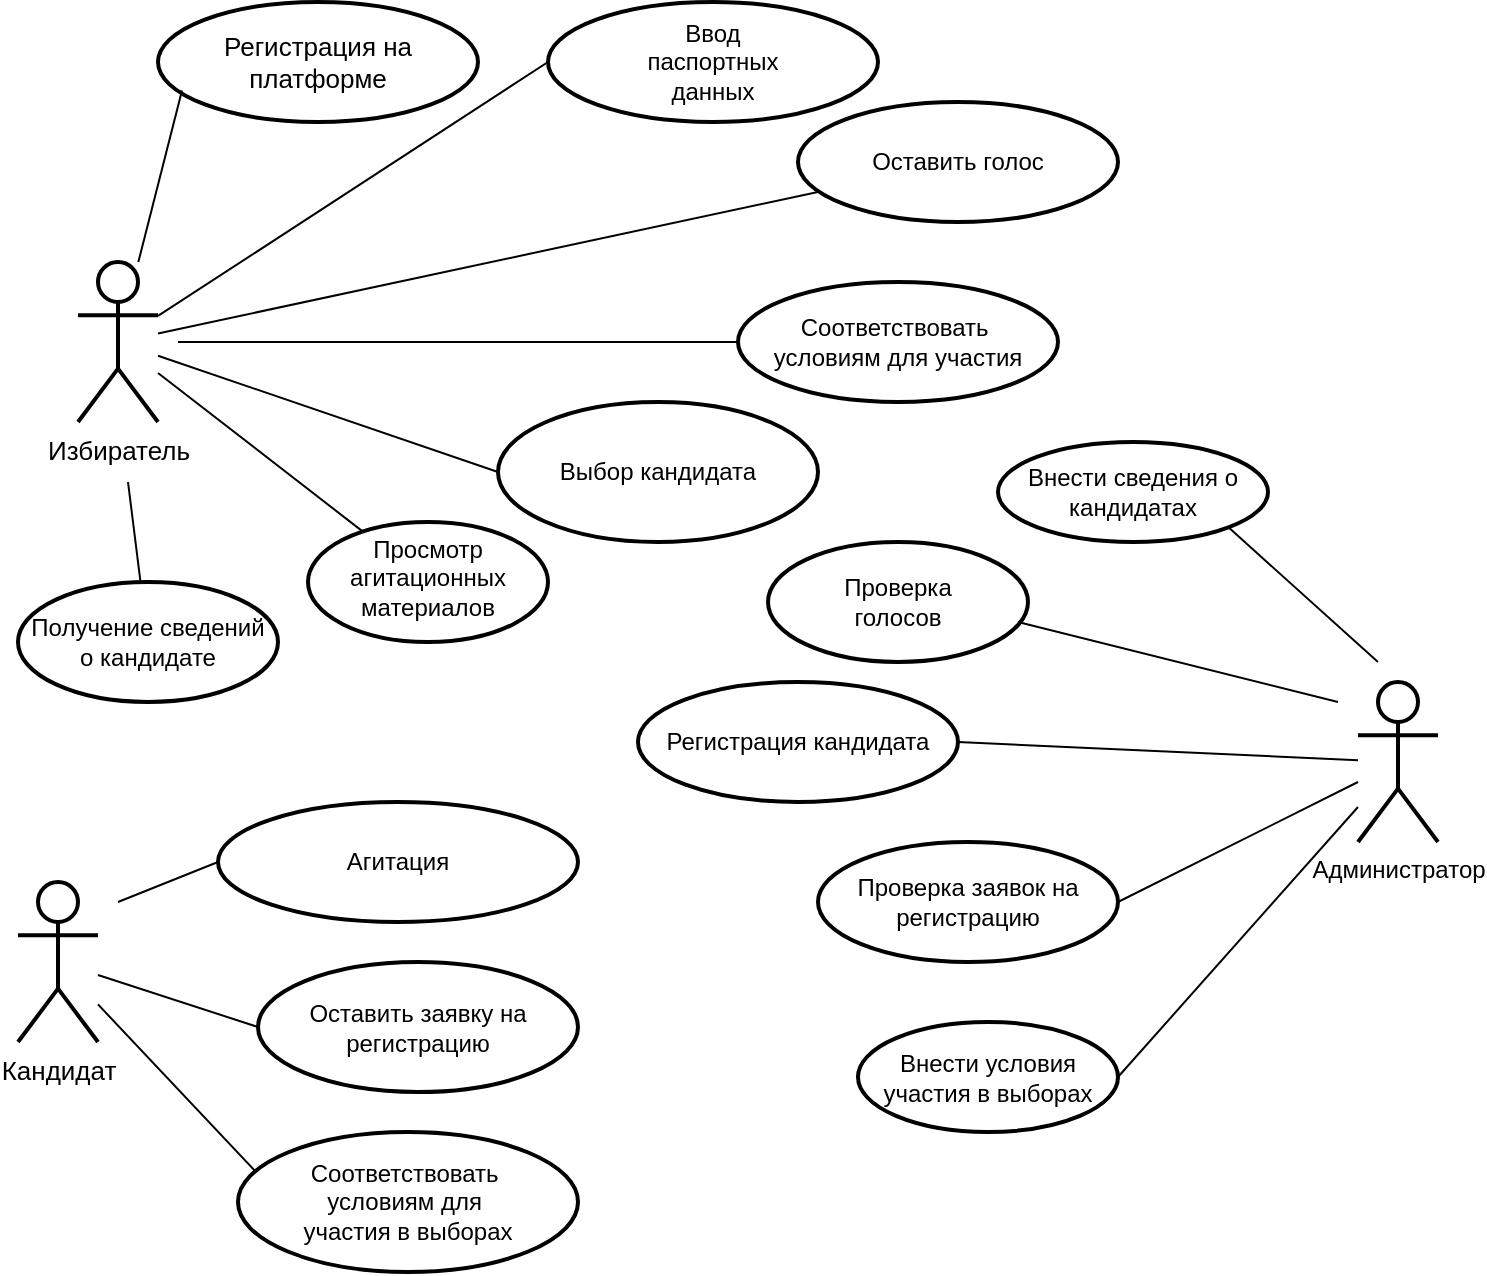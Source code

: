 <mxfile version="15.5.7" type="github">
  <diagram id="sKmiouq6wfwrjfkFn2ZE" name="Page-1">
    <mxGraphModel dx="1038" dy="617" grid="1" gridSize="10" guides="1" tooltips="1" connect="1" arrows="1" fold="1" page="1" pageScale="1" pageWidth="827" pageHeight="1169" math="0" shadow="0">
      <root>
        <mxCell id="0" />
        <mxCell id="1" parent="0" />
        <mxCell id="i96UvMzR9fySzyGJO5OX-3" value="" style="edgeStyle=none;orthogonalLoop=1;jettySize=auto;html=1;endArrow=none;" parent="1" source="BwjrDJ18q2-7UGY3h4X0-1" target="i96UvMzR9fySzyGJO5OX-2" edge="1">
          <mxGeometry relative="1" as="geometry" />
        </mxCell>
        <mxCell id="BwjrDJ18q2-7UGY3h4X0-1" value="&lt;font style=&quot;font-size: 13px&quot;&gt;Избиратель&lt;/font&gt;" style="shape=umlActor;verticalLabelPosition=bottom;verticalAlign=top;html=1;outlineConnect=0;rotation=0;strokeWidth=2;" parent="1" vertex="1">
          <mxGeometry x="60" y="140" width="40" height="80" as="geometry" />
        </mxCell>
        <mxCell id="BwjrDJ18q2-7UGY3h4X0-2" value="Администратор" style="shape=umlActor;verticalLabelPosition=bottom;verticalAlign=top;html=1;outlineConnect=0;strokeWidth=2;" parent="1" vertex="1">
          <mxGeometry x="700" y="350" width="40" height="80" as="geometry" />
        </mxCell>
        <mxCell id="BwjrDJ18q2-7UGY3h4X0-5" value="&lt;font style=&quot;font-size: 13px&quot;&gt;Кандидат&lt;/font&gt;" style="shape=umlActor;verticalLabelPosition=bottom;verticalAlign=top;html=1;outlineConnect=0;strokeWidth=2;" parent="1" vertex="1">
          <mxGeometry x="30" y="450" width="40" height="80" as="geometry" />
        </mxCell>
        <mxCell id="BwjrDJ18q2-7UGY3h4X0-8" value="&lt;font style=&quot;font-size: 13px&quot;&gt;Регистрация на&lt;br&gt;платформе&lt;/font&gt;" style="ellipse;whiteSpace=wrap;html=1;strokeWidth=2;" parent="1" vertex="1">
          <mxGeometry x="100" y="10" width="160" height="60" as="geometry" />
        </mxCell>
        <mxCell id="BwjrDJ18q2-7UGY3h4X0-12" value="Ввод&lt;br&gt;&lt;font&gt;паспортных&lt;br&gt;&lt;/font&gt;&lt;font&gt;данных&lt;/font&gt;" style="ellipse;whiteSpace=wrap;html=1;strokeWidth=2;" parent="1" vertex="1">
          <mxGeometry x="295" y="10" width="165" height="60" as="geometry" />
        </mxCell>
        <mxCell id="BwjrDJ18q2-7UGY3h4X0-13" value="Выбор кандидата" style="ellipse;whiteSpace=wrap;html=1;strokeWidth=2;" parent="1" vertex="1">
          <mxGeometry x="270" y="210" width="160" height="70" as="geometry" />
        </mxCell>
        <mxCell id="BwjrDJ18q2-7UGY3h4X0-15" value="Оставить голос" style="ellipse;whiteSpace=wrap;html=1;strokeWidth=2;" parent="1" vertex="1">
          <mxGeometry x="420" y="60" width="160" height="60" as="geometry" />
        </mxCell>
        <mxCell id="BwjrDJ18q2-7UGY3h4X0-20" value="" style="endArrow=none;html=1;entryX=0.075;entryY=0.737;entryDx=0;entryDy=0;entryPerimeter=0;" parent="1" source="BwjrDJ18q2-7UGY3h4X0-1" target="BwjrDJ18q2-7UGY3h4X0-8" edge="1">
          <mxGeometry width="50" height="50" relative="1" as="geometry">
            <mxPoint x="390" y="360" as="sourcePoint" />
            <mxPoint x="440" y="310" as="targetPoint" />
          </mxGeometry>
        </mxCell>
        <mxCell id="BwjrDJ18q2-7UGY3h4X0-21" value="" style="endArrow=none;html=1;entryX=0;entryY=0.5;entryDx=0;entryDy=0;" parent="1" source="BwjrDJ18q2-7UGY3h4X0-1" target="BwjrDJ18q2-7UGY3h4X0-12" edge="1">
          <mxGeometry width="50" height="50" relative="1" as="geometry">
            <mxPoint x="390" y="360" as="sourcePoint" />
            <mxPoint x="440" y="310" as="targetPoint" />
          </mxGeometry>
        </mxCell>
        <mxCell id="BwjrDJ18q2-7UGY3h4X0-22" value="" style="endArrow=none;html=1;entryX=0;entryY=0.5;entryDx=0;entryDy=0;" parent="1" source="BwjrDJ18q2-7UGY3h4X0-1" target="BwjrDJ18q2-7UGY3h4X0-13" edge="1">
          <mxGeometry width="50" height="50" relative="1" as="geometry">
            <mxPoint x="390" y="360" as="sourcePoint" />
            <mxPoint x="440" y="310" as="targetPoint" />
          </mxGeometry>
        </mxCell>
        <mxCell id="BwjrDJ18q2-7UGY3h4X0-23" value="" style="endArrow=none;html=1;" parent="1" source="BwjrDJ18q2-7UGY3h4X0-1" target="BwjrDJ18q2-7UGY3h4X0-15" edge="1">
          <mxGeometry width="50" height="50" relative="1" as="geometry">
            <mxPoint x="100" y="210" as="sourcePoint" />
            <mxPoint x="440" y="310" as="targetPoint" />
          </mxGeometry>
        </mxCell>
        <mxCell id="8icm1mPO7-sE5fEVjoN_-2" value="" style="edgeStyle=none;rounded=0;orthogonalLoop=1;jettySize=auto;html=1;endArrow=none;endFill=0;" parent="1" source="BwjrDJ18q2-7UGY3h4X0-24" edge="1">
          <mxGeometry relative="1" as="geometry">
            <mxPoint x="85" y="250" as="targetPoint" />
          </mxGeometry>
        </mxCell>
        <mxCell id="BwjrDJ18q2-7UGY3h4X0-24" value="Получение сведений&lt;br&gt;&lt;font&gt;о кандидате&lt;/font&gt;" style="ellipse;whiteSpace=wrap;html=1;strokeWidth=2;" parent="1" vertex="1">
          <mxGeometry x="30" y="300" width="130" height="60" as="geometry" />
        </mxCell>
        <mxCell id="BwjrDJ18q2-7UGY3h4X0-27" value="Регистрация кандидата" style="ellipse;whiteSpace=wrap;html=1;strokeWidth=2;" parent="1" vertex="1">
          <mxGeometry x="340" y="350" width="160" height="60" as="geometry" />
        </mxCell>
        <mxCell id="BwjrDJ18q2-7UGY3h4X0-29" value="" style="endArrow=none;html=1;entryX=1;entryY=0.5;entryDx=0;entryDy=0;" parent="1" source="BwjrDJ18q2-7UGY3h4X0-2" target="BwjrDJ18q2-7UGY3h4X0-27" edge="1">
          <mxGeometry width="50" height="50" relative="1" as="geometry">
            <mxPoint x="390" y="530" as="sourcePoint" />
            <mxPoint x="350" y="410" as="targetPoint" />
          </mxGeometry>
        </mxCell>
        <mxCell id="BwjrDJ18q2-7UGY3h4X0-31" value="Агитация" style="ellipse;whiteSpace=wrap;html=1;strokeWidth=2;" parent="1" vertex="1">
          <mxGeometry x="130" y="410" width="180" height="60" as="geometry" />
        </mxCell>
        <mxCell id="BwjrDJ18q2-7UGY3h4X0-32" value="" style="endArrow=none;html=1;entryX=0;entryY=0.5;entryDx=0;entryDy=0;" parent="1" target="BwjrDJ18q2-7UGY3h4X0-31" edge="1">
          <mxGeometry width="50" height="50" relative="1" as="geometry">
            <mxPoint x="80" y="460" as="sourcePoint" />
            <mxPoint x="440" y="480" as="targetPoint" />
          </mxGeometry>
        </mxCell>
        <mxCell id="BwjrDJ18q2-7UGY3h4X0-33" value="Соответствовать&amp;nbsp;&lt;br&gt;&lt;font&gt;условиям для&amp;nbsp;&lt;br&gt;&lt;/font&gt;&lt;font&gt;участия в выборах&lt;/font&gt;" style="ellipse;whiteSpace=wrap;html=1;strokeWidth=2;" parent="1" vertex="1">
          <mxGeometry x="140" y="575" width="170" height="70" as="geometry" />
        </mxCell>
        <mxCell id="BwjrDJ18q2-7UGY3h4X0-34" value="" style="endArrow=none;html=1;entryX=0.052;entryY=0.283;entryDx=0;entryDy=0;entryPerimeter=0;" parent="1" source="BwjrDJ18q2-7UGY3h4X0-5" target="BwjrDJ18q2-7UGY3h4X0-33" edge="1">
          <mxGeometry width="50" height="50" relative="1" as="geometry">
            <mxPoint x="390" y="530" as="sourcePoint" />
            <mxPoint x="440" y="480" as="targetPoint" />
          </mxGeometry>
        </mxCell>
        <mxCell id="i96UvMzR9fySzyGJO5OX-2" value="Просмотр агитационных материалов" style="ellipse;whiteSpace=wrap;html=1;verticalAlign=top;strokeWidth=2;" parent="1" vertex="1">
          <mxGeometry x="175" y="270" width="120" height="60" as="geometry" />
        </mxCell>
        <mxCell id="8icm1mPO7-sE5fEVjoN_-3" value="Проверка&lt;br&gt;&lt;font&gt;голосов&lt;/font&gt;" style="ellipse;whiteSpace=wrap;html=1;strokeWidth=2;" parent="1" vertex="1">
          <mxGeometry x="405" y="280" width="130" height="60" as="geometry" />
        </mxCell>
        <mxCell id="8icm1mPO7-sE5fEVjoN_-5" value="" style="endArrow=none;html=1;rounded=0;endFill=0;" parent="1" edge="1">
          <mxGeometry width="50" height="50" relative="1" as="geometry">
            <mxPoint x="690" y="360" as="sourcePoint" />
            <mxPoint x="530" y="320" as="targetPoint" />
          </mxGeometry>
        </mxCell>
        <mxCell id="8icm1mPO7-sE5fEVjoN_-6" value="Внести сведения о&lt;br&gt;кандидатах" style="ellipse;whiteSpace=wrap;html=1;strokeWidth=2;" parent="1" vertex="1">
          <mxGeometry x="520" y="230" width="135" height="50" as="geometry" />
        </mxCell>
        <mxCell id="8icm1mPO7-sE5fEVjoN_-7" value="" style="endArrow=none;html=1;rounded=0;entryX=1;entryY=1;entryDx=0;entryDy=0;endFill=0;" parent="1" target="8icm1mPO7-sE5fEVjoN_-6" edge="1">
          <mxGeometry width="50" height="50" relative="1" as="geometry">
            <mxPoint x="710" y="340" as="sourcePoint" />
            <mxPoint x="440" y="290" as="targetPoint" />
          </mxGeometry>
        </mxCell>
        <mxCell id="4kbfazsivEdAuX9NjxQq-2" value="Соответствовать&amp;nbsp;&lt;br&gt;условиям для участия" style="ellipse;whiteSpace=wrap;html=1;strokeWidth=2;" vertex="1" parent="1">
          <mxGeometry x="390" y="150" width="160" height="60" as="geometry" />
        </mxCell>
        <mxCell id="4kbfazsivEdAuX9NjxQq-3" value="" style="endArrow=none;html=1;rounded=0;entryX=0;entryY=0.5;entryDx=0;entryDy=0;" edge="1" parent="1" target="4kbfazsivEdAuX9NjxQq-2">
          <mxGeometry width="50" height="50" relative="1" as="geometry">
            <mxPoint x="110" y="180" as="sourcePoint" />
            <mxPoint x="440" y="290" as="targetPoint" />
          </mxGeometry>
        </mxCell>
        <mxCell id="4kbfazsivEdAuX9NjxQq-4" value="Проверка заявок на регистрацию" style="ellipse;whiteSpace=wrap;html=1;strokeWidth=2;" vertex="1" parent="1">
          <mxGeometry x="430" y="430" width="150" height="60" as="geometry" />
        </mxCell>
        <mxCell id="4kbfazsivEdAuX9NjxQq-5" value="" style="endArrow=none;html=1;rounded=0;exitX=1;exitY=0.5;exitDx=0;exitDy=0;" edge="1" parent="1" source="4kbfazsivEdAuX9NjxQq-4" target="BwjrDJ18q2-7UGY3h4X0-2">
          <mxGeometry width="50" height="50" relative="1" as="geometry">
            <mxPoint x="390" y="330" as="sourcePoint" />
            <mxPoint x="440" y="280" as="targetPoint" />
          </mxGeometry>
        </mxCell>
        <mxCell id="4kbfazsivEdAuX9NjxQq-6" value="Внести условия участия в выборах" style="ellipse;whiteSpace=wrap;html=1;strokeWidth=2;" vertex="1" parent="1">
          <mxGeometry x="450" y="520" width="130" height="55" as="geometry" />
        </mxCell>
        <mxCell id="4kbfazsivEdAuX9NjxQq-7" value="" style="endArrow=none;html=1;rounded=0;exitX=1;exitY=0.5;exitDx=0;exitDy=0;" edge="1" parent="1" source="4kbfazsivEdAuX9NjxQq-6" target="BwjrDJ18q2-7UGY3h4X0-2">
          <mxGeometry width="50" height="50" relative="1" as="geometry">
            <mxPoint x="390" y="420" as="sourcePoint" />
            <mxPoint x="440" y="370" as="targetPoint" />
          </mxGeometry>
        </mxCell>
        <mxCell id="4kbfazsivEdAuX9NjxQq-8" value="Оставить заявку на регистрацию" style="ellipse;whiteSpace=wrap;html=1;strokeWidth=2;" vertex="1" parent="1">
          <mxGeometry x="150" y="490" width="160" height="65" as="geometry" />
        </mxCell>
        <mxCell id="4kbfazsivEdAuX9NjxQq-10" value="" style="endArrow=none;html=1;rounded=0;entryX=0;entryY=0.5;entryDx=0;entryDy=0;" edge="1" parent="1" source="BwjrDJ18q2-7UGY3h4X0-5" target="4kbfazsivEdAuX9NjxQq-8">
          <mxGeometry width="50" height="50" relative="1" as="geometry">
            <mxPoint x="390" y="410" as="sourcePoint" />
            <mxPoint x="440" y="360" as="targetPoint" />
          </mxGeometry>
        </mxCell>
      </root>
    </mxGraphModel>
  </diagram>
</mxfile>
